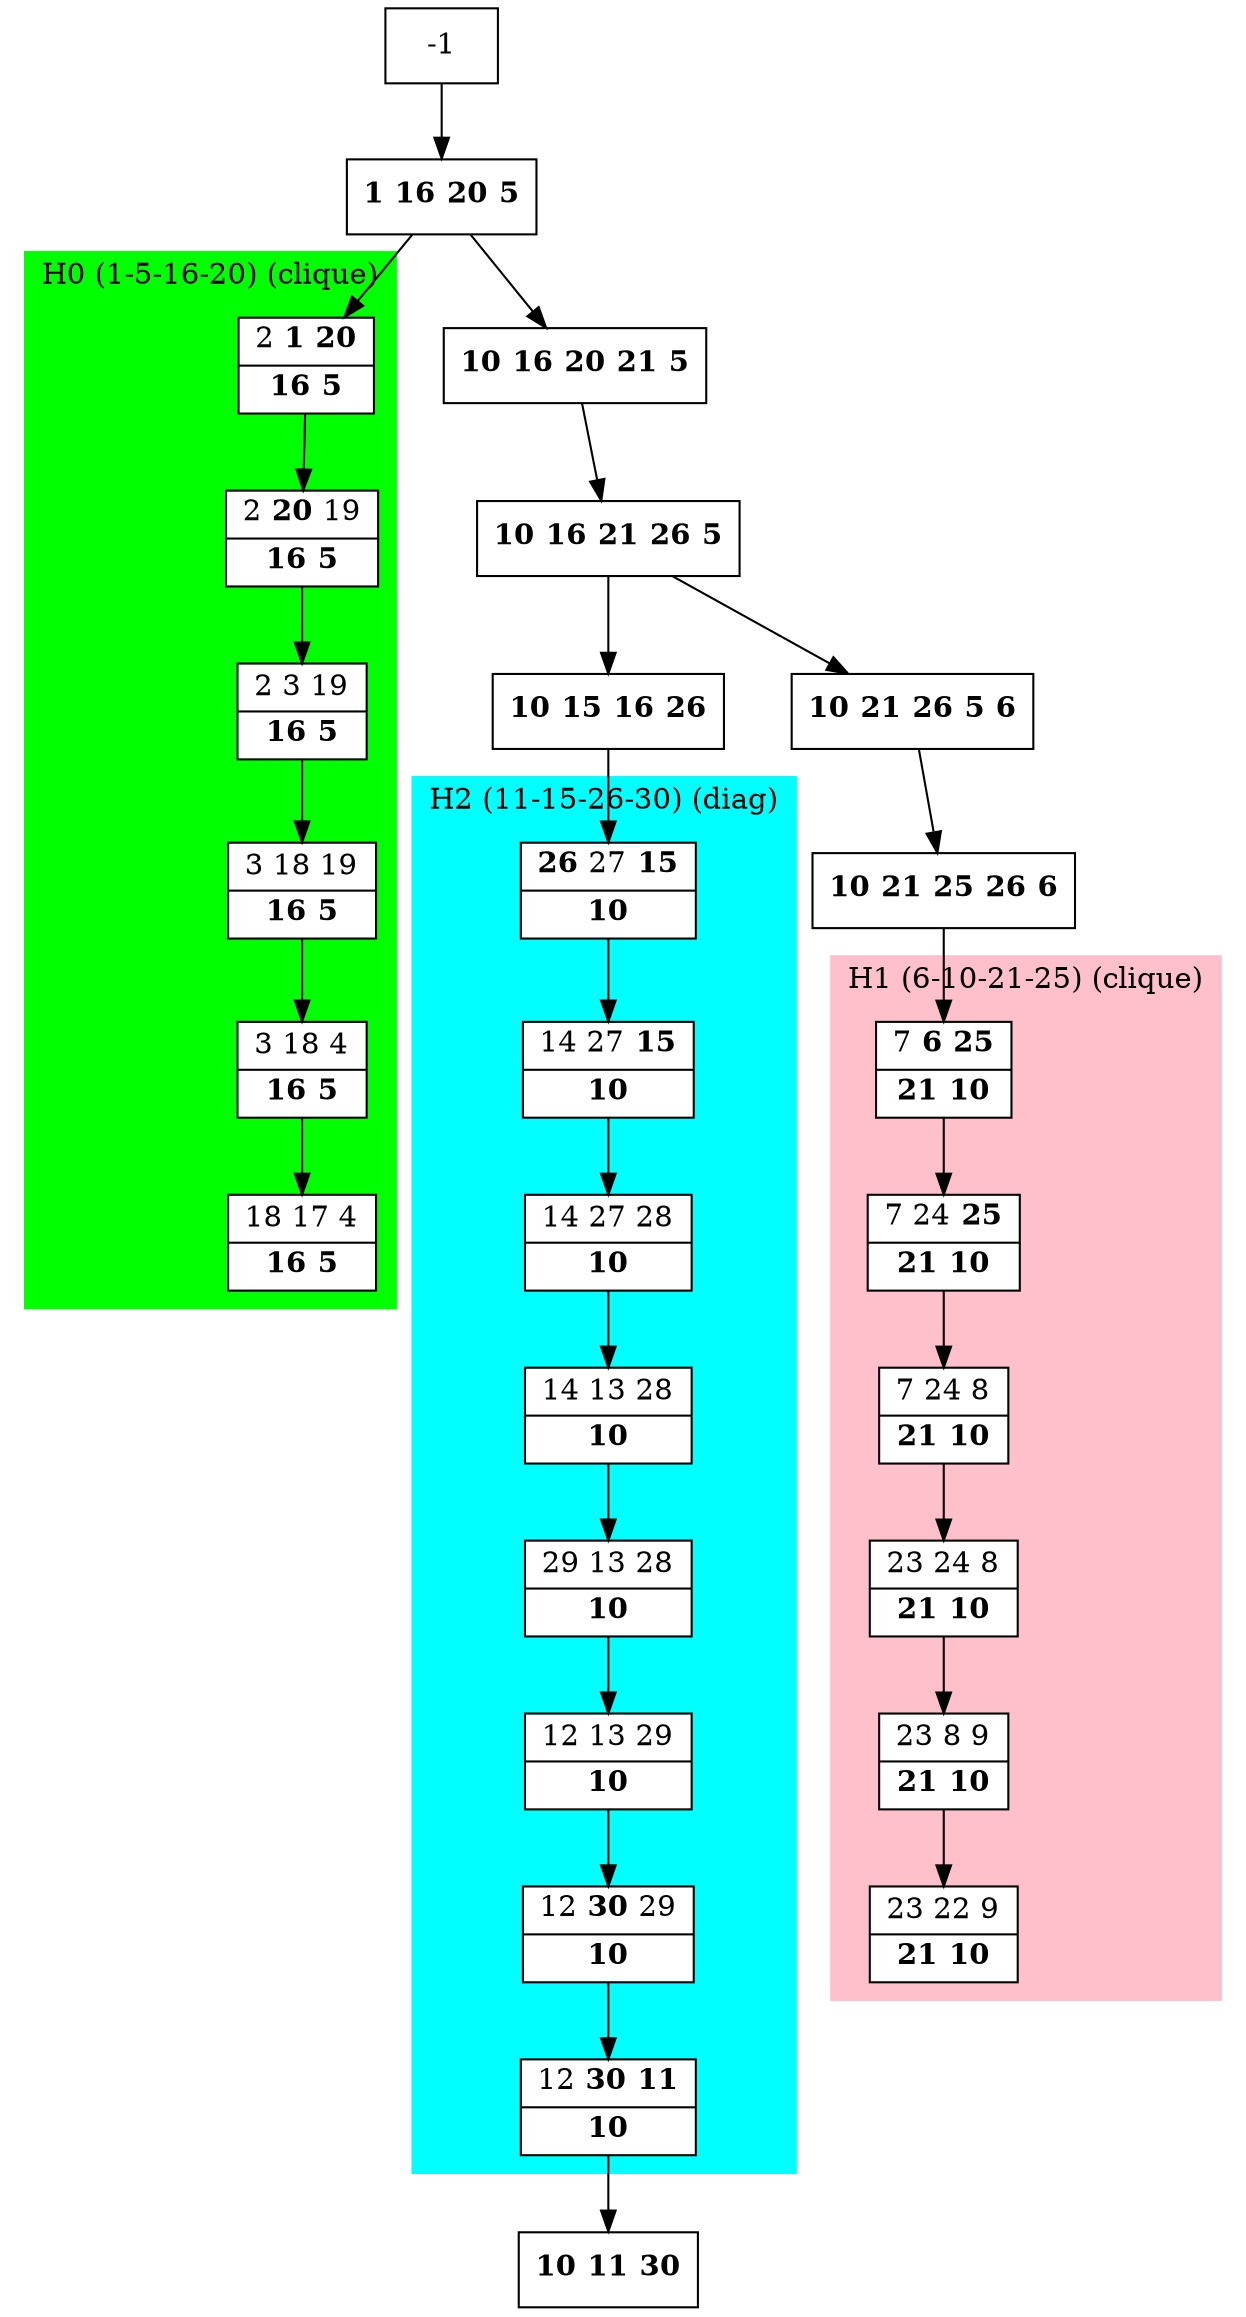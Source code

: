digraph G {
    node [shape=box];
    subgraph cluster0 {
        node [style=filled,fillcolor=white];
        labeljust="l";
        style=filled;
        color=lime;
        H0_0 -> H0_1 -> H0_2 -> H0_3 -> H0_4 -> H0_5;
        label="H0 (1-5-16-20) (clique)";
    }
    subgraph cluster1 {
        node [style=filled,fillcolor=white];
        labeljust="l";
        style=filled;
        color=pink;
        H1_0 -> H1_1 -> H1_2 -> H1_3 -> H1_4 -> H1_5;
        label="H1 (6-10-21-25) (clique)";
    }
    subgraph cluster2 {
        node [style=filled,fillcolor=white];
        labeljust="l";
        style=filled;
        color=cyan;
        H2_7 -> H2_6 -> H2_5 -> H2_4 -> H2_3 -> H2_2 -> H2_1 -> H2_0;
        label="H2 (11-15-26-30) (diag)";
    }
     1 [shape=record,label= <{ <b>1</b> <b>16</b> <b>20</b> <b>5</b>}> ];
     -1  ->  1;
     H0_0 [shape=record,label= <{ 2 <b>1</b> <b>20</b>|  <b>16</b> <b>5</b>}> ];
     1  ->  H0_0;
     H0_1 [shape=record,label= <{ 2 <b>20</b> 19|  <b>16</b> <b>5</b>}> ];
     H0_2 [shape=record,label= <{ 2 3 19|  <b>16</b> <b>5</b>}> ];
     H0_3 [shape=record,label= <{ 3 18 19|  <b>16</b> <b>5</b>}> ];
     H0_4 [shape=record,label= <{ 3 18 4|  <b>16</b> <b>5</b>}> ];
     H0_5 [shape=record,label= <{ 18 17 4|  <b>16</b> <b>5</b>}> ];
     18 [shape=record,label= <{ <b>10</b> <b>16</b> <b>20</b> <b>21</b> <b>5</b>}> ];
     1  ->  18;
     16 [shape=record,label= <{ <b>10</b> <b>16</b> <b>21</b> <b>26</b> <b>5</b>}> ];
     18  ->  16;
     9 [shape=record,label= <{ <b>10</b> <b>21</b> <b>26</b> <b>5</b> <b>6</b>}> ];
     16  ->  9;
     11 [shape=record,label= <{ <b>10</b> <b>21</b> <b>25</b> <b>26</b> <b>6</b>}> ];
     9  ->  11;
     H1_0 [shape=record,label= <{ 7 <b>6</b> <b>25</b>|  <b>21</b> <b>10</b>}> ];
     11  ->  H1_0;
     H1_1 [shape=record,label= <{ 7 24 <b>25</b>|  <b>21</b> <b>10</b>}> ];
     H1_2 [shape=record,label= <{ 7 24 8|  <b>21</b> <b>10</b>}> ];
     H1_3 [shape=record,label= <{ 23 24 8|  <b>21</b> <b>10</b>}> ];
     H1_4 [shape=record,label= <{ 23 8 9|  <b>21</b> <b>10</b>}> ];
     H1_5 [shape=record,label= <{ 23 22 9|  <b>21</b> <b>10</b>}> ];
     17 [shape=record,label= <{ <b>10</b> <b>15</b> <b>16</b> <b>26</b>}> ];
     16  ->  17;
     H2_7 [shape=record,label= <{ <b>26</b> 27 <b>15</b>|  <b>10</b>}> ];
     17  ->  H2_7;
     H2_6 [shape=record,label= <{ 14 27 <b>15</b>|  <b>10</b>}> ];
     H2_5 [shape=record,label= <{ 14 27 28|  <b>10</b>}> ];
     H2_4 [shape=record,label= <{ 14 13 28|  <b>10</b>}> ];
     H2_3 [shape=record,label= <{ 29 13 28|  <b>10</b>}> ];
     H2_2 [shape=record,label= <{ 12 13 29|  <b>10</b>}> ];
     H2_1 [shape=record,label= <{ 12 <b>30</b> 29|  <b>10</b>}> ];
     H2_0 [shape=record,label= <{ 12 <b>30</b> <b>11</b>|  <b>10</b>}> ];
     24 [shape=record,label= <{ <b>10</b> <b>11</b> <b>30</b>}> ];
     H2_0  ->  24;
}

